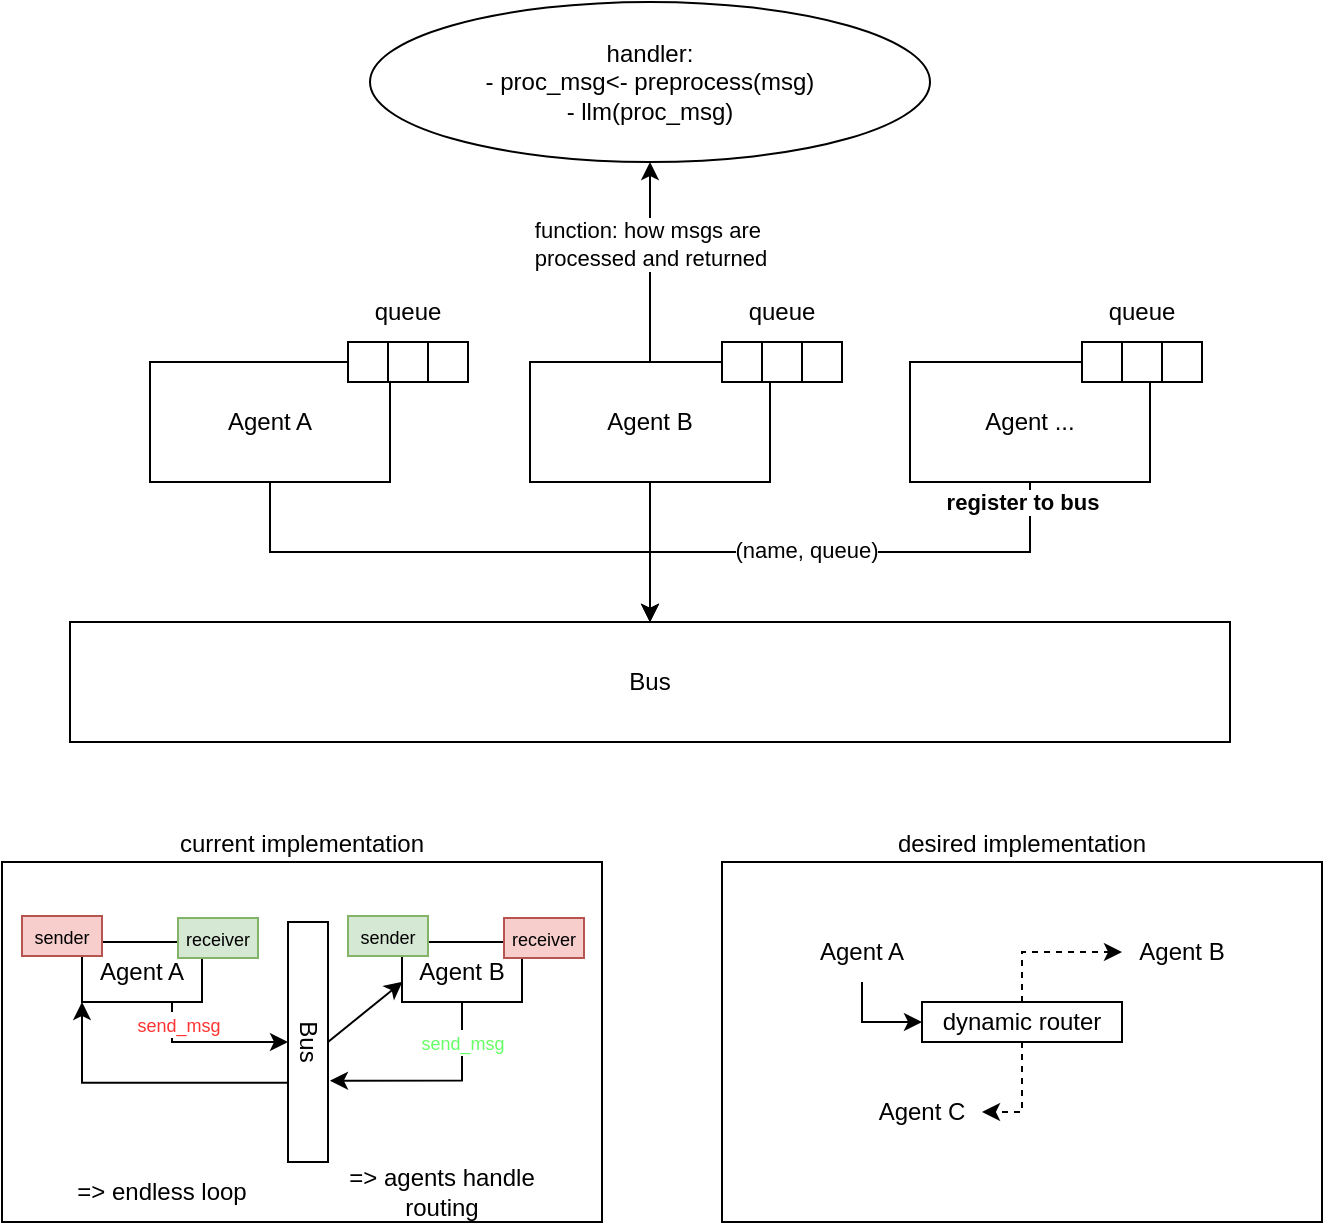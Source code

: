 <mxfile version="26.2.2">
  <diagram name="architecture-C2" id="GZnbM6mygxVZR5ehNbnh">
    <mxGraphModel dx="1040" dy="645" grid="1" gridSize="10" guides="1" tooltips="1" connect="1" arrows="1" fold="1" page="1" pageScale="1" pageWidth="827" pageHeight="1169" math="0" shadow="0">
      <root>
        <mxCell id="0" />
        <mxCell id="1" parent="0" />
        <mxCell id="vdwwtFvCIrxCooRe47AT-79" style="edgeStyle=orthogonalEdgeStyle;rounded=0;orthogonalLoop=1;jettySize=auto;html=1;entryX=0.5;entryY=1;entryDx=0;entryDy=0;exitX=0.75;exitY=1;exitDx=0;exitDy=0;" edge="1" parent="1" source="vdwwtFvCIrxCooRe47AT-15" target="vdwwtFvCIrxCooRe47AT-75">
          <mxGeometry relative="1" as="geometry" />
        </mxCell>
        <mxCell id="vdwwtFvCIrxCooRe47AT-22" value="desired implementation" style="rounded=0;whiteSpace=wrap;html=1;fillColor=none;labelPosition=center;verticalLabelPosition=top;align=center;verticalAlign=bottom;" vertex="1" parent="1">
          <mxGeometry x="450" y="620" width="300" height="180" as="geometry" />
        </mxCell>
        <mxCell id="vdwwtFvCIrxCooRe47AT-21" value="current implementation" style="rounded=0;whiteSpace=wrap;html=1;fillColor=none;labelPosition=center;verticalLabelPosition=top;align=center;verticalAlign=bottom;" vertex="1" parent="1">
          <mxGeometry x="90" y="620" width="300" height="180" as="geometry" />
        </mxCell>
        <mxCell id="vdwwtFvCIrxCooRe47AT-5" value="Bus" style="rounded=0;whiteSpace=wrap;html=1;" vertex="1" parent="1">
          <mxGeometry x="124" y="500" width="580" height="60" as="geometry" />
        </mxCell>
        <mxCell id="vdwwtFvCIrxCooRe47AT-8" style="edgeStyle=orthogonalEdgeStyle;rounded=0;orthogonalLoop=1;jettySize=auto;html=1;entryX=0.5;entryY=0;entryDx=0;entryDy=0;" edge="1" parent="1" source="vdwwtFvCIrxCooRe47AT-6" target="vdwwtFvCIrxCooRe47AT-5">
          <mxGeometry relative="1" as="geometry" />
        </mxCell>
        <mxCell id="vdwwtFvCIrxCooRe47AT-6" value="Agent A" style="rounded=0;whiteSpace=wrap;html=1;" vertex="1" parent="1">
          <mxGeometry x="164" y="370" width="120" height="60" as="geometry" />
        </mxCell>
        <mxCell id="vdwwtFvCIrxCooRe47AT-7" value="Agent B" style="rounded=0;whiteSpace=wrap;html=1;" vertex="1" parent="1">
          <mxGeometry x="354" y="370" width="120" height="60" as="geometry" />
        </mxCell>
        <mxCell id="vdwwtFvCIrxCooRe47AT-9" style="edgeStyle=orthogonalEdgeStyle;rounded=0;orthogonalLoop=1;jettySize=auto;html=1;entryX=0.5;entryY=0;entryDx=0;entryDy=0;" edge="1" parent="1" source="vdwwtFvCIrxCooRe47AT-7" target="vdwwtFvCIrxCooRe47AT-5">
          <mxGeometry relative="1" as="geometry">
            <mxPoint x="370" y="480" as="targetPoint" />
          </mxGeometry>
        </mxCell>
        <mxCell id="vdwwtFvCIrxCooRe47AT-11" style="edgeStyle=orthogonalEdgeStyle;rounded=0;orthogonalLoop=1;jettySize=auto;html=1;" edge="1" parent="1" source="vdwwtFvCIrxCooRe47AT-10" target="vdwwtFvCIrxCooRe47AT-5">
          <mxGeometry relative="1" as="geometry" />
        </mxCell>
        <mxCell id="vdwwtFvCIrxCooRe47AT-12" value="(name, queue)" style="edgeLabel;html=1;align=center;verticalAlign=middle;resizable=0;points=[];" vertex="1" connectable="0" parent="vdwwtFvCIrxCooRe47AT-11">
          <mxGeometry x="0.226" y="-1" relative="1" as="geometry">
            <mxPoint x="12" as="offset" />
          </mxGeometry>
        </mxCell>
        <mxCell id="vdwwtFvCIrxCooRe47AT-40" value="&lt;b&gt;register to bus&lt;/b&gt;" style="edgeLabel;html=1;align=center;verticalAlign=middle;resizable=0;points=[];" vertex="1" connectable="0" parent="vdwwtFvCIrxCooRe47AT-11">
          <mxGeometry x="-0.872" relative="1" as="geometry">
            <mxPoint x="-4" y="-7" as="offset" />
          </mxGeometry>
        </mxCell>
        <mxCell id="vdwwtFvCIrxCooRe47AT-10" value="Agent ..." style="rounded=0;whiteSpace=wrap;html=1;" vertex="1" parent="1">
          <mxGeometry x="544" y="370" width="120" height="60" as="geometry" />
        </mxCell>
        <mxCell id="vdwwtFvCIrxCooRe47AT-14" style="edgeStyle=orthogonalEdgeStyle;rounded=0;orthogonalLoop=1;jettySize=auto;html=1;exitX=0.5;exitY=0;exitDx=0;exitDy=0;" edge="1" parent="1" source="vdwwtFvCIrxCooRe47AT-7" target="vdwwtFvCIrxCooRe47AT-13">
          <mxGeometry relative="1" as="geometry" />
        </mxCell>
        <mxCell id="vdwwtFvCIrxCooRe47AT-41" value="function: how msgs are&amp;nbsp;&lt;div&gt;processed and returned&lt;/div&gt;" style="edgeLabel;html=1;align=center;verticalAlign=middle;resizable=0;points=[];" vertex="1" connectable="0" parent="vdwwtFvCIrxCooRe47AT-14">
          <mxGeometry x="-0.174" relative="1" as="geometry">
            <mxPoint y="-18" as="offset" />
          </mxGeometry>
        </mxCell>
        <mxCell id="vdwwtFvCIrxCooRe47AT-13" value="handler:&lt;div&gt;- proc_msg&amp;lt;- preprocess(msg)&lt;/div&gt;&lt;div&gt;- llm(proc_msg)&lt;/div&gt;" style="ellipse;whiteSpace=wrap;html=1;" vertex="1" parent="1">
          <mxGeometry x="274" y="190" width="280" height="80" as="geometry" />
        </mxCell>
        <mxCell id="vdwwtFvCIrxCooRe47AT-17" style="edgeStyle=orthogonalEdgeStyle;rounded=0;orthogonalLoop=1;jettySize=auto;html=1;entryX=0;entryY=1;entryDx=0;entryDy=0;exitX=0.67;exitY=1.004;exitDx=0;exitDy=0;exitPerimeter=0;" edge="1" parent="1" source="vdwwtFvCIrxCooRe47AT-75" target="vdwwtFvCIrxCooRe47AT-15">
          <mxGeometry relative="1" as="geometry">
            <mxPoint x="218" y="732.8" as="sourcePoint" />
            <mxPoint x="146.2" y="690" as="targetPoint" />
          </mxGeometry>
        </mxCell>
        <mxCell id="vdwwtFvCIrxCooRe47AT-19" value="&lt;font style=&quot;color: rgb(255, 51, 51); font-size: 9px;&quot;&gt;send_msg&lt;/font&gt;" style="edgeLabel;html=1;align=center;verticalAlign=middle;resizable=0;points=[];" vertex="1" connectable="0" parent="vdwwtFvCIrxCooRe47AT-17">
          <mxGeometry x="-0.202" y="1" relative="1" as="geometry">
            <mxPoint x="2" y="-31" as="offset" />
          </mxGeometry>
        </mxCell>
        <mxCell id="vdwwtFvCIrxCooRe47AT-15" value="Agent A" style="text;html=1;align=center;verticalAlign=middle;whiteSpace=wrap;rounded=0;strokeColor=default;" vertex="1" parent="1">
          <mxGeometry x="130" y="660" width="60" height="30" as="geometry" />
        </mxCell>
        <mxCell id="vdwwtFvCIrxCooRe47AT-16" value="Agent B" style="text;html=1;align=center;verticalAlign=middle;whiteSpace=wrap;rounded=0;strokeColor=default;" vertex="1" parent="1">
          <mxGeometry x="290" y="660" width="60" height="30" as="geometry" />
        </mxCell>
        <mxCell id="vdwwtFvCIrxCooRe47AT-33" style="edgeStyle=orthogonalEdgeStyle;rounded=0;orthogonalLoop=1;jettySize=auto;html=1;entryX=0;entryY=0.5;entryDx=0;entryDy=0;" edge="1" parent="1" source="vdwwtFvCIrxCooRe47AT-25" target="vdwwtFvCIrxCooRe47AT-38">
          <mxGeometry relative="1" as="geometry" />
        </mxCell>
        <mxCell id="vdwwtFvCIrxCooRe47AT-25" value="Agent A" style="text;html=1;align=center;verticalAlign=middle;whiteSpace=wrap;rounded=0;" vertex="1" parent="1">
          <mxGeometry x="490" y="650" width="60" height="30" as="geometry" />
        </mxCell>
        <mxCell id="vdwwtFvCIrxCooRe47AT-31" value="Agent C" style="text;html=1;align=center;verticalAlign=middle;whiteSpace=wrap;rounded=0;" vertex="1" parent="1">
          <mxGeometry x="520" y="730" width="60" height="30" as="geometry" />
        </mxCell>
        <mxCell id="vdwwtFvCIrxCooRe47AT-36" value="=&amp;gt; agents handle routing" style="text;html=1;align=center;verticalAlign=middle;whiteSpace=wrap;rounded=0;" vertex="1" parent="1">
          <mxGeometry x="250" y="770" width="120" height="30" as="geometry" />
        </mxCell>
        <mxCell id="vdwwtFvCIrxCooRe47AT-27" value="Agent B" style="text;html=1;align=center;verticalAlign=middle;whiteSpace=wrap;rounded=0;" vertex="1" parent="1">
          <mxGeometry x="650" y="650" width="60" height="30" as="geometry" />
        </mxCell>
        <mxCell id="vdwwtFvCIrxCooRe47AT-37" value="=&amp;gt; endless loop" style="text;html=1;align=center;verticalAlign=middle;whiteSpace=wrap;rounded=0;" vertex="1" parent="1">
          <mxGeometry x="110" y="770" width="120" height="30" as="geometry" />
        </mxCell>
        <mxCell id="vdwwtFvCIrxCooRe47AT-51" style="edgeStyle=orthogonalEdgeStyle;rounded=0;orthogonalLoop=1;jettySize=auto;html=1;entryX=1;entryY=0.5;entryDx=0;entryDy=0;dashed=1;" edge="1" parent="1" source="vdwwtFvCIrxCooRe47AT-38" target="vdwwtFvCIrxCooRe47AT-31">
          <mxGeometry relative="1" as="geometry" />
        </mxCell>
        <mxCell id="vdwwtFvCIrxCooRe47AT-52" style="edgeStyle=orthogonalEdgeStyle;rounded=0;orthogonalLoop=1;jettySize=auto;html=1;entryX=0;entryY=0.5;entryDx=0;entryDy=0;dashed=1;" edge="1" parent="1" source="vdwwtFvCIrxCooRe47AT-38" target="vdwwtFvCIrxCooRe47AT-27">
          <mxGeometry relative="1" as="geometry" />
        </mxCell>
        <mxCell id="vdwwtFvCIrxCooRe47AT-38" value="dynamic router" style="rounded=0;whiteSpace=wrap;html=1;" vertex="1" parent="1">
          <mxGeometry x="550" y="690" width="100" height="20" as="geometry" />
        </mxCell>
        <mxCell id="vdwwtFvCIrxCooRe47AT-47" value="&lt;font style=&quot;font-size: 9px;&quot;&gt;sender&lt;/font&gt;" style="rounded=0;whiteSpace=wrap;html=1;fillColor=#d5e8d4;strokeColor=#82b366;" vertex="1" parent="1">
          <mxGeometry x="263" y="647" width="40" height="20" as="geometry" />
        </mxCell>
        <mxCell id="vdwwtFvCIrxCooRe47AT-48" value="&lt;font style=&quot;font-size: 9px;&quot;&gt;receiver&lt;/font&gt;" style="rounded=0;whiteSpace=wrap;html=1;fillColor=#f8cecc;strokeColor=#b85450;" vertex="1" parent="1">
          <mxGeometry x="341" y="648" width="40" height="20" as="geometry" />
        </mxCell>
        <mxCell id="vdwwtFvCIrxCooRe47AT-42" value="&lt;font style=&quot;font-size: 9px;&quot;&gt;sender&lt;/font&gt;" style="rounded=0;whiteSpace=wrap;html=1;fillColor=#f8cecc;strokeColor=#b85450;" vertex="1" parent="1">
          <mxGeometry x="100" y="647" width="40" height="20" as="geometry" />
        </mxCell>
        <mxCell id="vdwwtFvCIrxCooRe47AT-43" value="&lt;font style=&quot;font-size: 9px;&quot;&gt;receiver&lt;/font&gt;" style="rounded=0;whiteSpace=wrap;html=1;fillColor=#d5e8d4;strokeColor=#82b366;" vertex="1" parent="1">
          <mxGeometry x="178" y="648" width="40" height="20" as="geometry" />
        </mxCell>
        <mxCell id="vdwwtFvCIrxCooRe47AT-59" value="" style="group" vertex="1" connectable="0" parent="1">
          <mxGeometry x="630" y="330" width="60" height="50" as="geometry" />
        </mxCell>
        <mxCell id="vdwwtFvCIrxCooRe47AT-57" value="" style="group" vertex="1" connectable="0" parent="vdwwtFvCIrxCooRe47AT-59">
          <mxGeometry y="30" width="60" height="20" as="geometry" />
        </mxCell>
        <mxCell id="vdwwtFvCIrxCooRe47AT-54" value="" style="rounded=0;whiteSpace=wrap;html=1;" vertex="1" parent="vdwwtFvCIrxCooRe47AT-57">
          <mxGeometry width="20" height="20" as="geometry" />
        </mxCell>
        <mxCell id="vdwwtFvCIrxCooRe47AT-55" value="" style="rounded=0;whiteSpace=wrap;html=1;" vertex="1" parent="vdwwtFvCIrxCooRe47AT-57">
          <mxGeometry x="20" width="20" height="20" as="geometry" />
        </mxCell>
        <mxCell id="vdwwtFvCIrxCooRe47AT-56" value="" style="rounded=0;whiteSpace=wrap;html=1;" vertex="1" parent="vdwwtFvCIrxCooRe47AT-57">
          <mxGeometry x="40" width="20" height="20" as="geometry" />
        </mxCell>
        <mxCell id="vdwwtFvCIrxCooRe47AT-58" value="queue" style="text;html=1;align=center;verticalAlign=middle;whiteSpace=wrap;rounded=0;" vertex="1" parent="vdwwtFvCIrxCooRe47AT-59">
          <mxGeometry width="60" height="30" as="geometry" />
        </mxCell>
        <mxCell id="vdwwtFvCIrxCooRe47AT-63" value="" style="group" vertex="1" connectable="0" parent="1">
          <mxGeometry x="450" y="330" width="60" height="50" as="geometry" />
        </mxCell>
        <mxCell id="vdwwtFvCIrxCooRe47AT-64" value="" style="group" vertex="1" connectable="0" parent="vdwwtFvCIrxCooRe47AT-63">
          <mxGeometry y="30" width="60" height="20" as="geometry" />
        </mxCell>
        <mxCell id="vdwwtFvCIrxCooRe47AT-65" value="" style="rounded=0;whiteSpace=wrap;html=1;" vertex="1" parent="vdwwtFvCIrxCooRe47AT-64">
          <mxGeometry width="20" height="20" as="geometry" />
        </mxCell>
        <mxCell id="vdwwtFvCIrxCooRe47AT-66" value="" style="rounded=0;whiteSpace=wrap;html=1;" vertex="1" parent="vdwwtFvCIrxCooRe47AT-64">
          <mxGeometry x="20" width="20" height="20" as="geometry" />
        </mxCell>
        <mxCell id="vdwwtFvCIrxCooRe47AT-67" value="" style="rounded=0;whiteSpace=wrap;html=1;" vertex="1" parent="vdwwtFvCIrxCooRe47AT-64">
          <mxGeometry x="40" width="20" height="20" as="geometry" />
        </mxCell>
        <mxCell id="vdwwtFvCIrxCooRe47AT-68" value="queue" style="text;html=1;align=center;verticalAlign=middle;whiteSpace=wrap;rounded=0;" vertex="1" parent="vdwwtFvCIrxCooRe47AT-63">
          <mxGeometry width="60" height="30" as="geometry" />
        </mxCell>
        <mxCell id="vdwwtFvCIrxCooRe47AT-69" value="" style="group" vertex="1" connectable="0" parent="1">
          <mxGeometry x="263" y="330" width="60" height="50" as="geometry" />
        </mxCell>
        <mxCell id="vdwwtFvCIrxCooRe47AT-70" value="" style="group" vertex="1" connectable="0" parent="vdwwtFvCIrxCooRe47AT-69">
          <mxGeometry y="30" width="60" height="20" as="geometry" />
        </mxCell>
        <mxCell id="vdwwtFvCIrxCooRe47AT-71" value="" style="rounded=0;whiteSpace=wrap;html=1;" vertex="1" parent="vdwwtFvCIrxCooRe47AT-70">
          <mxGeometry width="20" height="20" as="geometry" />
        </mxCell>
        <mxCell id="vdwwtFvCIrxCooRe47AT-72" value="" style="rounded=0;whiteSpace=wrap;html=1;" vertex="1" parent="vdwwtFvCIrxCooRe47AT-70">
          <mxGeometry x="20" width="20" height="20" as="geometry" />
        </mxCell>
        <mxCell id="vdwwtFvCIrxCooRe47AT-73" value="" style="rounded=0;whiteSpace=wrap;html=1;" vertex="1" parent="vdwwtFvCIrxCooRe47AT-70">
          <mxGeometry x="40" width="20" height="20" as="geometry" />
        </mxCell>
        <mxCell id="vdwwtFvCIrxCooRe47AT-74" value="queue" style="text;html=1;align=center;verticalAlign=middle;whiteSpace=wrap;rounded=0;" vertex="1" parent="vdwwtFvCIrxCooRe47AT-69">
          <mxGeometry width="60" height="30" as="geometry" />
        </mxCell>
        <mxCell id="vdwwtFvCIrxCooRe47AT-77" style="edgeStyle=orthogonalEdgeStyle;rounded=0;orthogonalLoop=1;jettySize=auto;html=1;exitX=0.5;exitY=1;exitDx=0;exitDy=0;entryX=0.661;entryY=-0.049;entryDx=0;entryDy=0;entryPerimeter=0;" edge="1" parent="1" source="vdwwtFvCIrxCooRe47AT-16" target="vdwwtFvCIrxCooRe47AT-75">
          <mxGeometry relative="1" as="geometry" />
        </mxCell>
        <mxCell id="vdwwtFvCIrxCooRe47AT-75" value="Bus" style="rounded=0;whiteSpace=wrap;html=1;rotation=90;" vertex="1" parent="1">
          <mxGeometry x="183" y="700" width="120" height="20" as="geometry" />
        </mxCell>
        <mxCell id="vdwwtFvCIrxCooRe47AT-78" style="rounded=0;orthogonalLoop=1;jettySize=auto;html=1;entryX=0.004;entryY=0.661;entryDx=0;entryDy=0;exitX=0.5;exitY=0;exitDx=0;exitDy=0;entryPerimeter=0;" edge="1" parent="1" source="vdwwtFvCIrxCooRe47AT-75" target="vdwwtFvCIrxCooRe47AT-16">
          <mxGeometry relative="1" as="geometry" />
        </mxCell>
        <mxCell id="vdwwtFvCIrxCooRe47AT-20" value="&lt;font style=&quot;color: rgb(102, 255, 102); font-size: 9px;&quot;&gt;send_msg&lt;/font&gt;" style="edgeLabel;html=1;align=center;verticalAlign=middle;resizable=0;points=[];" vertex="1" connectable="0" parent="1">
          <mxGeometry x="320" y="710" as="geometry" />
        </mxCell>
      </root>
    </mxGraphModel>
  </diagram>
</mxfile>
